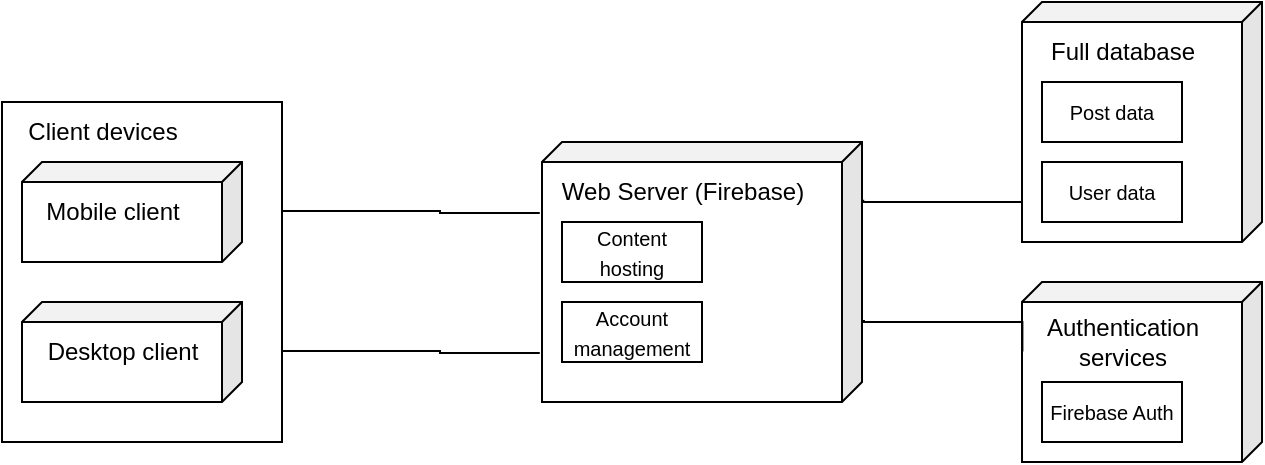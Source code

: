 <mxfile version="24.7.16">
  <diagram name="Page-1" id="y4wM_q9PiRQWqduDtHmR">
    <mxGraphModel dx="724" dy="1155" grid="1" gridSize="10" guides="1" tooltips="1" connect="1" arrows="1" fold="1" page="1" pageScale="1" pageWidth="825" pageHeight="825" math="0" shadow="0">
      <root>
        <mxCell id="0" />
        <mxCell id="1" parent="0" />
        <mxCell id="YvIkFcTK3xQnF8LOkAMg-15" value="" style="rounded=0;whiteSpace=wrap;html=1;" vertex="1" parent="1">
          <mxGeometry x="130" y="20" width="140" height="170" as="geometry" />
        </mxCell>
        <mxCell id="YvIkFcTK3xQnF8LOkAMg-1" value="" style="shape=cube;whiteSpace=wrap;html=1;boundedLbl=1;backgroundOutline=1;darkOpacity=0.05;darkOpacity2=0.1;flipH=1;size=10;" vertex="1" parent="1">
          <mxGeometry x="400" y="40" width="160" height="130" as="geometry" />
        </mxCell>
        <mxCell id="YvIkFcTK3xQnF8LOkAMg-2" value="Web Server (Firebase)" style="text;html=1;align=center;verticalAlign=middle;resizable=0;points=[];autosize=1;strokeColor=none;fillColor=none;" vertex="1" parent="1">
          <mxGeometry x="400" y="50" width="140" height="30" as="geometry" />
        </mxCell>
        <mxCell id="YvIkFcTK3xQnF8LOkAMg-3" value="&lt;font style=&quot;font-size: 10px;&quot;&gt;Content hosting&lt;/font&gt;" style="rounded=0;whiteSpace=wrap;html=1;" vertex="1" parent="1">
          <mxGeometry x="410" y="80" width="70" height="30" as="geometry" />
        </mxCell>
        <mxCell id="YvIkFcTK3xQnF8LOkAMg-4" value="&lt;font style=&quot;font-size: 10px;&quot;&gt;Account management&lt;/font&gt;" style="rounded=0;whiteSpace=wrap;html=1;" vertex="1" parent="1">
          <mxGeometry x="410" y="120" width="70" height="30" as="geometry" />
        </mxCell>
        <mxCell id="YvIkFcTK3xQnF8LOkAMg-12" value="" style="edgeStyle=orthogonalEdgeStyle;rounded=0;orthogonalLoop=1;jettySize=auto;html=1;entryX=-0.004;entryY=0.222;entryDx=0;entryDy=0;entryPerimeter=0;endArrow=none;endFill=0;" edge="1" parent="1" source="YvIkFcTK3xQnF8LOkAMg-5" target="YvIkFcTK3xQnF8LOkAMg-1">
          <mxGeometry relative="1" as="geometry">
            <Array as="points">
              <mxPoint x="561" y="70" />
            </Array>
          </mxGeometry>
        </mxCell>
        <mxCell id="YvIkFcTK3xQnF8LOkAMg-5" value="" style="shape=cube;whiteSpace=wrap;html=1;boundedLbl=1;backgroundOutline=1;darkOpacity=0.05;darkOpacity2=0.1;flipH=1;size=10;" vertex="1" parent="1">
          <mxGeometry x="640" y="-30" width="120" height="120" as="geometry" />
        </mxCell>
        <mxCell id="YvIkFcTK3xQnF8LOkAMg-6" value="Full database" style="text;html=1;align=center;verticalAlign=middle;resizable=0;points=[];autosize=1;strokeColor=none;fillColor=none;" vertex="1" parent="1">
          <mxGeometry x="640" y="-20" width="100" height="30" as="geometry" />
        </mxCell>
        <mxCell id="YvIkFcTK3xQnF8LOkAMg-8" value="" style="shape=cube;whiteSpace=wrap;html=1;boundedLbl=1;backgroundOutline=1;darkOpacity=0.05;darkOpacity2=0.1;flipH=1;size=10;" vertex="1" parent="1">
          <mxGeometry x="640" y="110" width="120" height="90" as="geometry" />
        </mxCell>
        <mxCell id="YvIkFcTK3xQnF8LOkAMg-9" value="Authentication&lt;div&gt;services&lt;/div&gt;" style="text;html=1;align=center;verticalAlign=middle;resizable=0;points=[];autosize=1;strokeColor=none;fillColor=none;" vertex="1" parent="1">
          <mxGeometry x="640" y="120" width="100" height="40" as="geometry" />
        </mxCell>
        <mxCell id="YvIkFcTK3xQnF8LOkAMg-10" value="&lt;font style=&quot;font-size: 10px;&quot;&gt;Post data&lt;/font&gt;" style="rounded=0;whiteSpace=wrap;html=1;" vertex="1" parent="1">
          <mxGeometry x="650" y="10" width="70" height="30" as="geometry" />
        </mxCell>
        <mxCell id="YvIkFcTK3xQnF8LOkAMg-11" value="&lt;span style=&quot;font-size: 10px;&quot;&gt;User data&lt;/span&gt;" style="rounded=0;whiteSpace=wrap;html=1;" vertex="1" parent="1">
          <mxGeometry x="650" y="50" width="70" height="30" as="geometry" />
        </mxCell>
        <mxCell id="YvIkFcTK3xQnF8LOkAMg-13" value="" style="edgeStyle=orthogonalEdgeStyle;rounded=0;orthogonalLoop=1;jettySize=auto;html=1;entryX=-0.004;entryY=0.222;entryDx=0;entryDy=0;entryPerimeter=0;endArrow=none;endFill=0;exitX=0.002;exitY=0.619;exitDx=0;exitDy=0;exitPerimeter=0;" edge="1" parent="1" source="YvIkFcTK3xQnF8LOkAMg-9">
          <mxGeometry relative="1" as="geometry">
            <mxPoint x="630" y="130" as="sourcePoint" />
            <mxPoint x="561" y="129" as="targetPoint" />
            <Array as="points">
              <mxPoint x="640" y="130" />
              <mxPoint x="561" y="130" />
            </Array>
          </mxGeometry>
        </mxCell>
        <mxCell id="YvIkFcTK3xQnF8LOkAMg-14" value="" style="shape=cube;whiteSpace=wrap;html=1;boundedLbl=1;backgroundOutline=1;darkOpacity=0.05;darkOpacity2=0.1;flipH=1;size=10;" vertex="1" parent="1">
          <mxGeometry x="140" y="50" width="110" height="50" as="geometry" />
        </mxCell>
        <mxCell id="YvIkFcTK3xQnF8LOkAMg-16" value="Client devices" style="text;html=1;align=center;verticalAlign=middle;resizable=0;points=[];autosize=1;strokeColor=none;fillColor=none;" vertex="1" parent="1">
          <mxGeometry x="130" y="20" width="100" height="30" as="geometry" />
        </mxCell>
        <mxCell id="YvIkFcTK3xQnF8LOkAMg-17" value="Mobile client" style="text;html=1;align=center;verticalAlign=middle;resizable=0;points=[];autosize=1;strokeColor=none;fillColor=none;" vertex="1" parent="1">
          <mxGeometry x="140" y="60" width="90" height="30" as="geometry" />
        </mxCell>
        <mxCell id="YvIkFcTK3xQnF8LOkAMg-18" value="" style="shape=cube;whiteSpace=wrap;html=1;boundedLbl=1;backgroundOutline=1;darkOpacity=0.05;darkOpacity2=0.1;flipH=1;size=10;" vertex="1" parent="1">
          <mxGeometry x="140" y="120" width="110" height="50" as="geometry" />
        </mxCell>
        <mxCell id="YvIkFcTK3xQnF8LOkAMg-19" value="Desktop client" style="text;html=1;align=center;verticalAlign=middle;resizable=0;points=[];autosize=1;strokeColor=none;fillColor=none;" vertex="1" parent="1">
          <mxGeometry x="140" y="130" width="100" height="30" as="geometry" />
        </mxCell>
        <mxCell id="YvIkFcTK3xQnF8LOkAMg-20" value="" style="edgeStyle=orthogonalEdgeStyle;rounded=0;orthogonalLoop=1;jettySize=auto;html=1;entryX=-0.004;entryY=0.222;entryDx=0;entryDy=0;entryPerimeter=0;endArrow=none;endFill=0;exitX=-0.008;exitY=0.667;exitDx=0;exitDy=0;exitPerimeter=0;" edge="1" parent="1">
          <mxGeometry relative="1" as="geometry">
            <mxPoint x="398.88" y="75.51" as="sourcePoint" />
            <mxPoint x="270" y="74.5" as="targetPoint" />
            <Array as="points">
              <mxPoint x="349" y="74.5" />
            </Array>
          </mxGeometry>
        </mxCell>
        <mxCell id="YvIkFcTK3xQnF8LOkAMg-21" value="" style="edgeStyle=orthogonalEdgeStyle;rounded=0;orthogonalLoop=1;jettySize=auto;html=1;entryX=-0.004;entryY=0.222;entryDx=0;entryDy=0;entryPerimeter=0;endArrow=none;endFill=0;exitX=-0.008;exitY=0.667;exitDx=0;exitDy=0;exitPerimeter=0;" edge="1" parent="1">
          <mxGeometry relative="1" as="geometry">
            <mxPoint x="398.88" y="145.51" as="sourcePoint" />
            <mxPoint x="270" y="144.5" as="targetPoint" />
            <Array as="points">
              <mxPoint x="349" y="144.5" />
            </Array>
          </mxGeometry>
        </mxCell>
        <mxCell id="YvIkFcTK3xQnF8LOkAMg-22" value="&lt;span style=&quot;font-size: 10px;&quot;&gt;Firebase Auth&lt;/span&gt;" style="rounded=0;whiteSpace=wrap;html=1;" vertex="1" parent="1">
          <mxGeometry x="650" y="160" width="70" height="30" as="geometry" />
        </mxCell>
      </root>
    </mxGraphModel>
  </diagram>
</mxfile>
